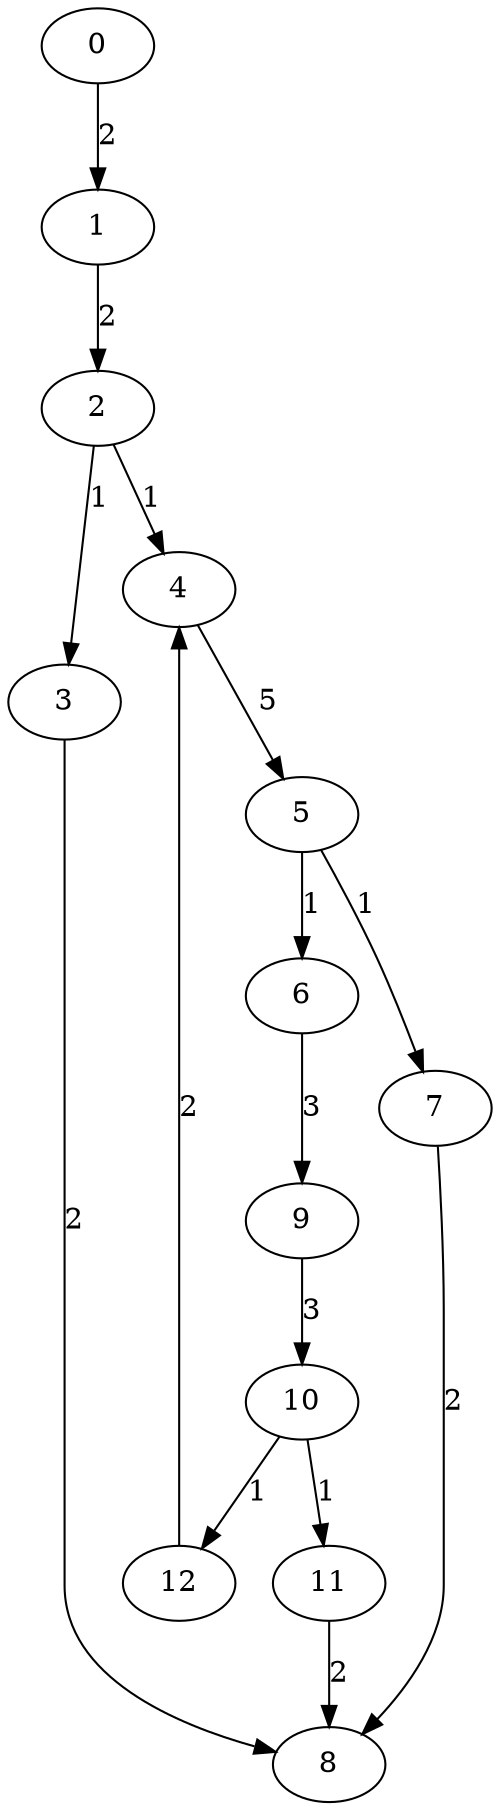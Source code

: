 digraph G {
	graph [bb="0,0,233,861"];
	node [label="\N"];
	11	 [height=0.5,
		pos="154,105",
		width=0.75];
	8	 [height=0.5,
		pos="154,18",
		width=0.75];
	11 -> 8	 [label=2,
		lp="157.5,61.5",
		pos="e,154,36.175 154,86.799 154,75.163 154,59.548 154,46.237"];
	2	 [height=0.5,
		pos="42,669",
		width=0.75];
	3	 [height=0.5,
		pos="27,528",
		width=0.75];
	2 -> 3	 [label=1,
		lp="42.5,625.5",
		pos="e,28.854,546.18 40.161,650.96 37.608,627.3 32.963,584.26 29.93,556.15"];
	4	 [height=0.5,
		pos="82,582",
		width=0.75];
	2 -> 4	 [label=1,
		lp="67.5,625.5",
		pos="e,74.311,599.34 49.712,651.61 55.467,639.38 63.439,622.44 70.021,608.46"];
	3 -> 8	 [label=2,
		lp="30.5,279",
		pos="e,128.3,24.097 27,509.75 27,490.62 27,458.86 27,431.5 27,431.5 27,431.5 27,104 27,59.863 80.631,37.195 118.19,26.732"];
	5	 [height=0.5,
		pos="139,474",
		width=0.75];
	4 -> 5	 [label=5,
		lp="121.5,528",
		pos="e,130.26,491.25 90.657,564.9 99.906,547.7 114.69,520.21 125.48,500.15"];
	6	 [height=0.5,
		pos="139,387",
		width=0.75];
	5 -> 6	 [label=1,
		lp="142.5,430.5",
		pos="e,139,405.18 139,455.8 139,444.16 139,428.55 139,415.24"];
	7	 [height=0.5,
		pos="206,333",
		width=0.75];
	5 -> 7	 [label=1,
		lp="168.5,430.5",
		pos="e,199.2,350.51 147.93,456.96 155.43,443.29 166.3,423.05 175,405 182.15,390.18 189.54,373.32 195.31,359.74"];
	9	 [height=0.5,
		pos="139,279",
		width=0.75];
	6 -> 9	 [label=3,
		lp="142.5,333",
		pos="e,139,297.34 139,368.97 139,352.38 139,326.88 139,307.43"];
	7 -> 8	 [label=2,
		lp="212.5,192",
		pos="e,169.91,32.592 206.87,314.75 207.75,295.63 209,263.87 209,236.5 209,236.5 209,236.5 209,104 209,79.077 192.13,55.685 177.07,39.775"];
	10	 [height=0.5,
		pos="139,192",
		width=0.75];
	10 -> 11	 [label=1,
		lp="150.5,148.5",
		pos="e,150.97,123.18 142.04,173.8 144.09,162.16 146.84,146.55 149.19,133.24"];
	12	 [height=0.5,
		pos="82,105",
		width=0.75];
	10 -> 12	 [label=1,
		lp="116.5,148.5",
		pos="e,92.481,121.63 128.28,175.01 119.79,162.35 107.79,144.45 98.135,130.06"];
	12 -> 4	 [label=2,
		lp="85.5,333",
		pos="e,82,563.74 82,123.26 82,140.43 82,167.54 82,191 82,475 82,475 82,475 82,501.76 82,532.33 82,553.74"];
	1	 [height=0.5,
		pos="42,756",
		width=0.75];
	1 -> 2	 [label=2,
		lp="45.5,712.5",
		pos="e,42,687.18 42,737.8 42,726.16 42,710.55 42,697.24"];
	9 -> 10	 [label=3,
		lp="142.5,235.5",
		pos="e,139,210.18 139,260.8 139,249.16 139,233.55 139,220.24"];
	0	 [height=0.5,
		pos="42,843",
		width=0.75];
	0 -> 1	 [label=2,
		lp="45.5,799.5",
		pos="e,42,774.18 42,824.8 42,813.16 42,797.55 42,784.24"];
}
